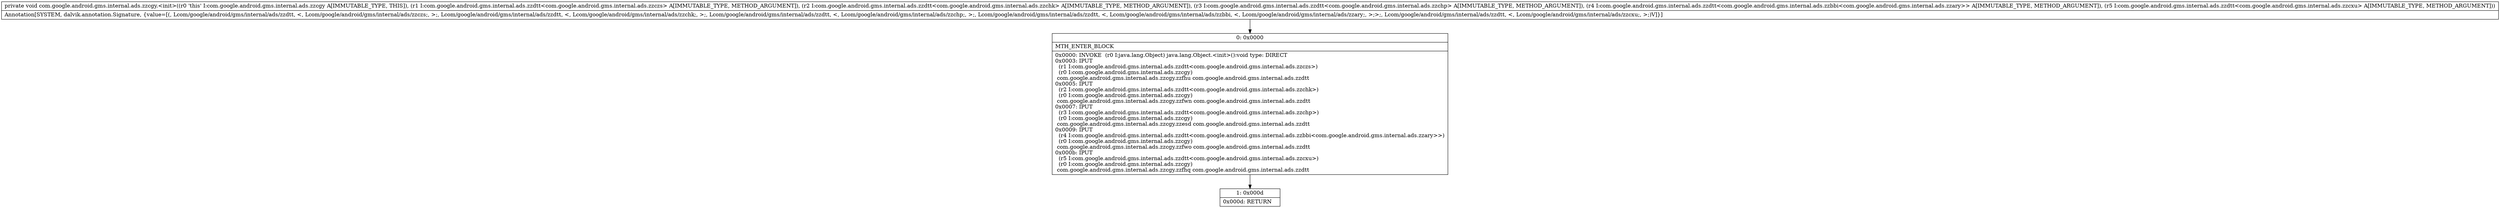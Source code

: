 digraph "CFG forcom.google.android.gms.internal.ads.zzcgy.\<init\>(Lcom\/google\/android\/gms\/internal\/ads\/zzdtt;Lcom\/google\/android\/gms\/internal\/ads\/zzdtt;Lcom\/google\/android\/gms\/internal\/ads\/zzdtt;Lcom\/google\/android\/gms\/internal\/ads\/zzdtt;Lcom\/google\/android\/gms\/internal\/ads\/zzdtt;)V" {
Node_0 [shape=record,label="{0\:\ 0x0000|MTH_ENTER_BLOCK\l|0x0000: INVOKE  (r0 I:java.lang.Object) java.lang.Object.\<init\>():void type: DIRECT \l0x0003: IPUT  \l  (r1 I:com.google.android.gms.internal.ads.zzdtt\<com.google.android.gms.internal.ads.zzczs\>)\l  (r0 I:com.google.android.gms.internal.ads.zzcgy)\l com.google.android.gms.internal.ads.zzcgy.zzfhu com.google.android.gms.internal.ads.zzdtt \l0x0005: IPUT  \l  (r2 I:com.google.android.gms.internal.ads.zzdtt\<com.google.android.gms.internal.ads.zzchk\>)\l  (r0 I:com.google.android.gms.internal.ads.zzcgy)\l com.google.android.gms.internal.ads.zzcgy.zzfwn com.google.android.gms.internal.ads.zzdtt \l0x0007: IPUT  \l  (r3 I:com.google.android.gms.internal.ads.zzdtt\<com.google.android.gms.internal.ads.zzchp\>)\l  (r0 I:com.google.android.gms.internal.ads.zzcgy)\l com.google.android.gms.internal.ads.zzcgy.zzesd com.google.android.gms.internal.ads.zzdtt \l0x0009: IPUT  \l  (r4 I:com.google.android.gms.internal.ads.zzdtt\<com.google.android.gms.internal.ads.zzbbi\<com.google.android.gms.internal.ads.zzary\>\>)\l  (r0 I:com.google.android.gms.internal.ads.zzcgy)\l com.google.android.gms.internal.ads.zzcgy.zzfwo com.google.android.gms.internal.ads.zzdtt \l0x000b: IPUT  \l  (r5 I:com.google.android.gms.internal.ads.zzdtt\<com.google.android.gms.internal.ads.zzcxu\>)\l  (r0 I:com.google.android.gms.internal.ads.zzcgy)\l com.google.android.gms.internal.ads.zzcgy.zzfhq com.google.android.gms.internal.ads.zzdtt \l}"];
Node_1 [shape=record,label="{1\:\ 0x000d|0x000d: RETURN   \l}"];
MethodNode[shape=record,label="{private void com.google.android.gms.internal.ads.zzcgy.\<init\>((r0 'this' I:com.google.android.gms.internal.ads.zzcgy A[IMMUTABLE_TYPE, THIS]), (r1 I:com.google.android.gms.internal.ads.zzdtt\<com.google.android.gms.internal.ads.zzczs\> A[IMMUTABLE_TYPE, METHOD_ARGUMENT]), (r2 I:com.google.android.gms.internal.ads.zzdtt\<com.google.android.gms.internal.ads.zzchk\> A[IMMUTABLE_TYPE, METHOD_ARGUMENT]), (r3 I:com.google.android.gms.internal.ads.zzdtt\<com.google.android.gms.internal.ads.zzchp\> A[IMMUTABLE_TYPE, METHOD_ARGUMENT]), (r4 I:com.google.android.gms.internal.ads.zzdtt\<com.google.android.gms.internal.ads.zzbbi\<com.google.android.gms.internal.ads.zzary\>\> A[IMMUTABLE_TYPE, METHOD_ARGUMENT]), (r5 I:com.google.android.gms.internal.ads.zzdtt\<com.google.android.gms.internal.ads.zzcxu\> A[IMMUTABLE_TYPE, METHOD_ARGUMENT]))  | Annotation[SYSTEM, dalvik.annotation.Signature, \{value=[(, Lcom\/google\/android\/gms\/internal\/ads\/zzdtt, \<, Lcom\/google\/android\/gms\/internal\/ads\/zzczs;, \>;, Lcom\/google\/android\/gms\/internal\/ads\/zzdtt, \<, Lcom\/google\/android\/gms\/internal\/ads\/zzchk;, \>;, Lcom\/google\/android\/gms\/internal\/ads\/zzdtt, \<, Lcom\/google\/android\/gms\/internal\/ads\/zzchp;, \>;, Lcom\/google\/android\/gms\/internal\/ads\/zzdtt, \<, Lcom\/google\/android\/gms\/internal\/ads\/zzbbi, \<, Lcom\/google\/android\/gms\/internal\/ads\/zzary;, \>;\>;, Lcom\/google\/android\/gms\/internal\/ads\/zzdtt, \<, Lcom\/google\/android\/gms\/internal\/ads\/zzcxu;, \>;)V]\}]\l}"];
MethodNode -> Node_0;
Node_0 -> Node_1;
}

